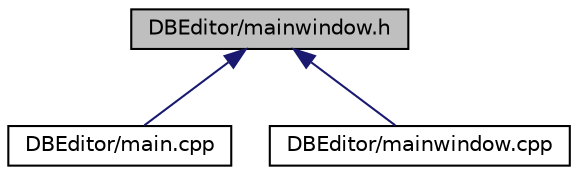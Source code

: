 digraph "DBEditor/mainwindow.h"
{
 // LATEX_PDF_SIZE
  edge [fontname="Helvetica",fontsize="10",labelfontname="Helvetica",labelfontsize="10"];
  node [fontname="Helvetica",fontsize="10",shape=record];
  Node1 [label="DBEditor/mainwindow.h",height=0.2,width=0.4,color="black", fillcolor="grey75", style="filled", fontcolor="black",tooltip="Главное окно программы"];
  Node1 -> Node2 [dir="back",color="midnightblue",fontsize="10",style="solid",fontname="Helvetica"];
  Node2 [label="DBEditor/main.cpp",height=0.2,width=0.4,color="black", fillcolor="white", style="filled",URL="$main_8cpp.html",tooltip="Точка старта приложения"];
  Node1 -> Node3 [dir="back",color="midnightblue",fontsize="10",style="solid",fontname="Helvetica"];
  Node3 [label="DBEditor/mainwindow.cpp",height=0.2,width=0.4,color="black", fillcolor="white", style="filled",URL="$mainwindow_8cpp.html",tooltip="Главное окно программы"];
}

